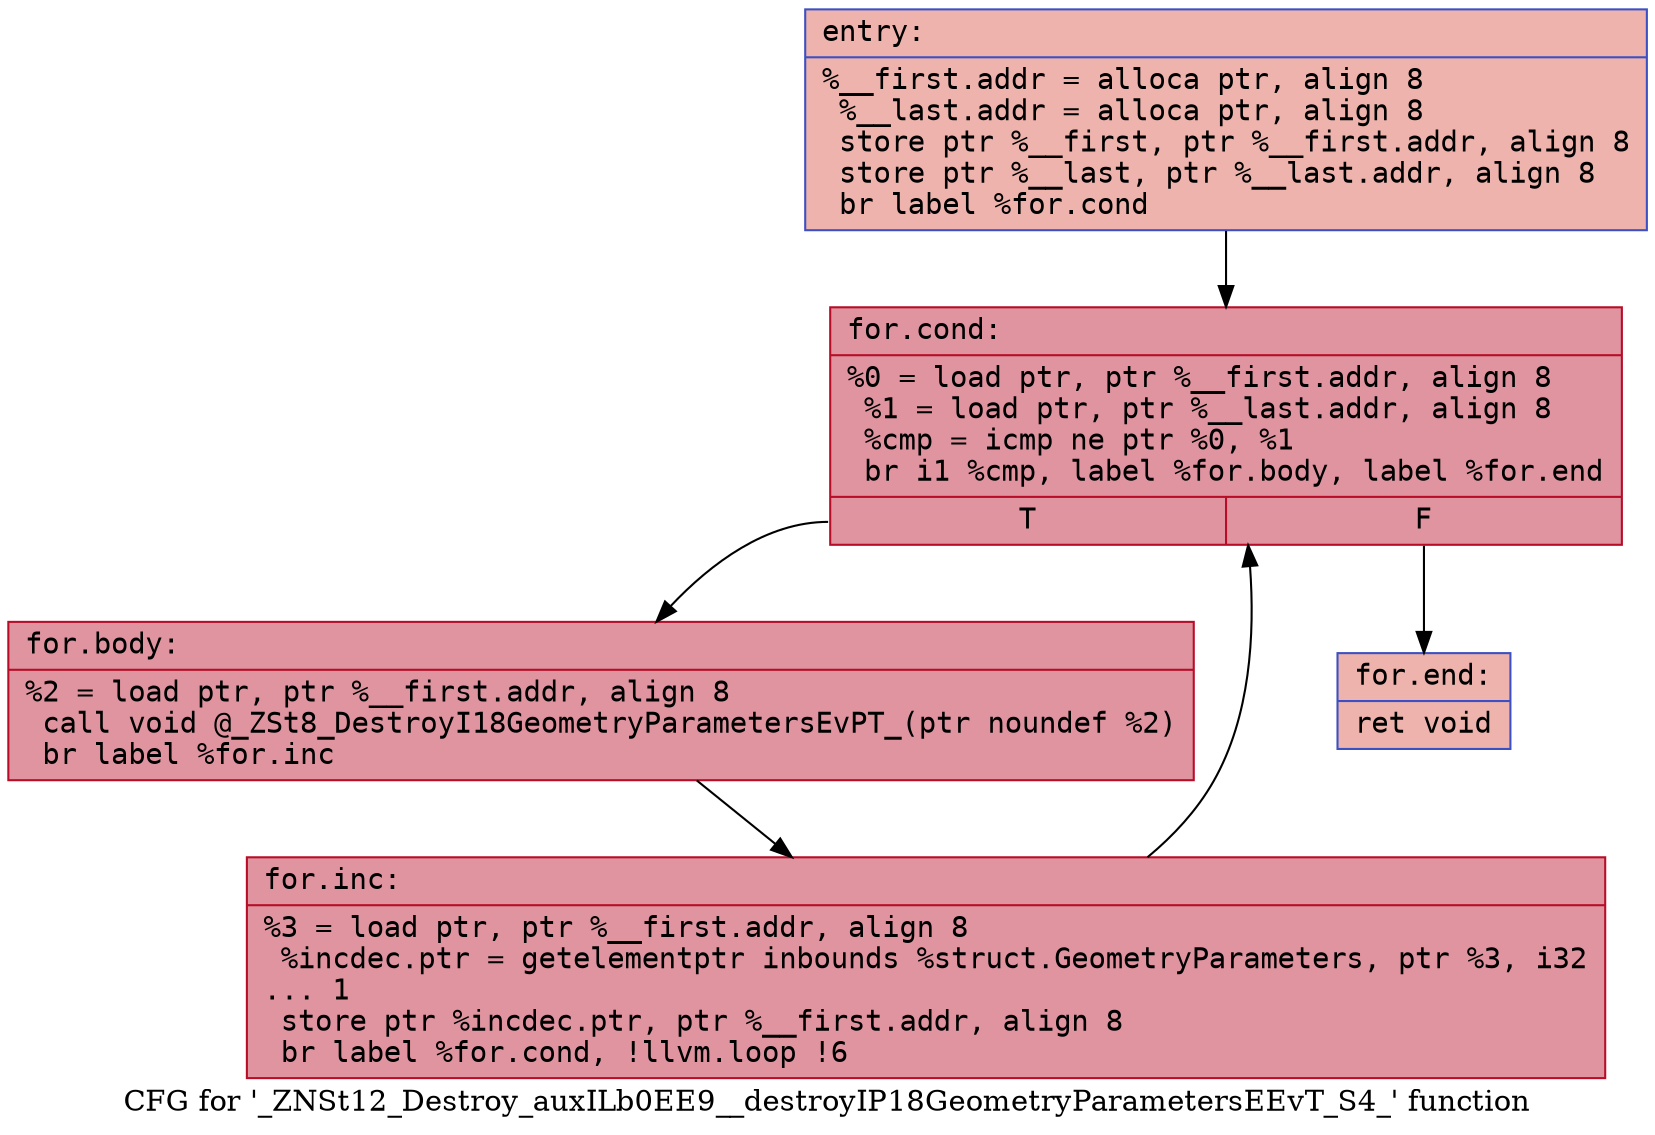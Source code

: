 digraph "CFG for '_ZNSt12_Destroy_auxILb0EE9__destroyIP18GeometryParametersEEvT_S4_' function" {
	label="CFG for '_ZNSt12_Destroy_auxILb0EE9__destroyIP18GeometryParametersEEvT_S4_' function";

	Node0x562c4e4dcad0 [shape=record,color="#3d50c3ff", style=filled, fillcolor="#d6524470" fontname="Courier",label="{entry:\l|  %__first.addr = alloca ptr, align 8\l  %__last.addr = alloca ptr, align 8\l  store ptr %__first, ptr %__first.addr, align 8\l  store ptr %__last, ptr %__last.addr, align 8\l  br label %for.cond\l}"];
	Node0x562c4e4dcad0 -> Node0x562c4e4dcb20[tooltip="entry -> for.cond\nProbability 100.00%" ];
	Node0x562c4e4dcb20 [shape=record,color="#b70d28ff", style=filled, fillcolor="#b70d2870" fontname="Courier",label="{for.cond:\l|  %0 = load ptr, ptr %__first.addr, align 8\l  %1 = load ptr, ptr %__last.addr, align 8\l  %cmp = icmp ne ptr %0, %1\l  br i1 %cmp, label %for.body, label %for.end\l|{<s0>T|<s1>F}}"];
	Node0x562c4e4dcb20:s0 -> Node0x562c4e4dd1c0[tooltip="for.cond -> for.body\nProbability 96.88%" ];
	Node0x562c4e4dcb20:s1 -> Node0x562c4e4dd240[tooltip="for.cond -> for.end\nProbability 3.12%" ];
	Node0x562c4e4dd1c0 [shape=record,color="#b70d28ff", style=filled, fillcolor="#b70d2870" fontname="Courier",label="{for.body:\l|  %2 = load ptr, ptr %__first.addr, align 8\l  call void @_ZSt8_DestroyI18GeometryParametersEvPT_(ptr noundef %2)\l  br label %for.inc\l}"];
	Node0x562c4e4dd1c0 -> Node0x562c4e4dd580[tooltip="for.body -> for.inc\nProbability 100.00%" ];
	Node0x562c4e4dd580 [shape=record,color="#b70d28ff", style=filled, fillcolor="#b70d2870" fontname="Courier",label="{for.inc:\l|  %3 = load ptr, ptr %__first.addr, align 8\l  %incdec.ptr = getelementptr inbounds %struct.GeometryParameters, ptr %3, i32\l... 1\l  store ptr %incdec.ptr, ptr %__first.addr, align 8\l  br label %for.cond, !llvm.loop !6\l}"];
	Node0x562c4e4dd580 -> Node0x562c4e4dcb20[tooltip="for.inc -> for.cond\nProbability 100.00%" ];
	Node0x562c4e4dd240 [shape=record,color="#3d50c3ff", style=filled, fillcolor="#d6524470" fontname="Courier",label="{for.end:\l|  ret void\l}"];
}
